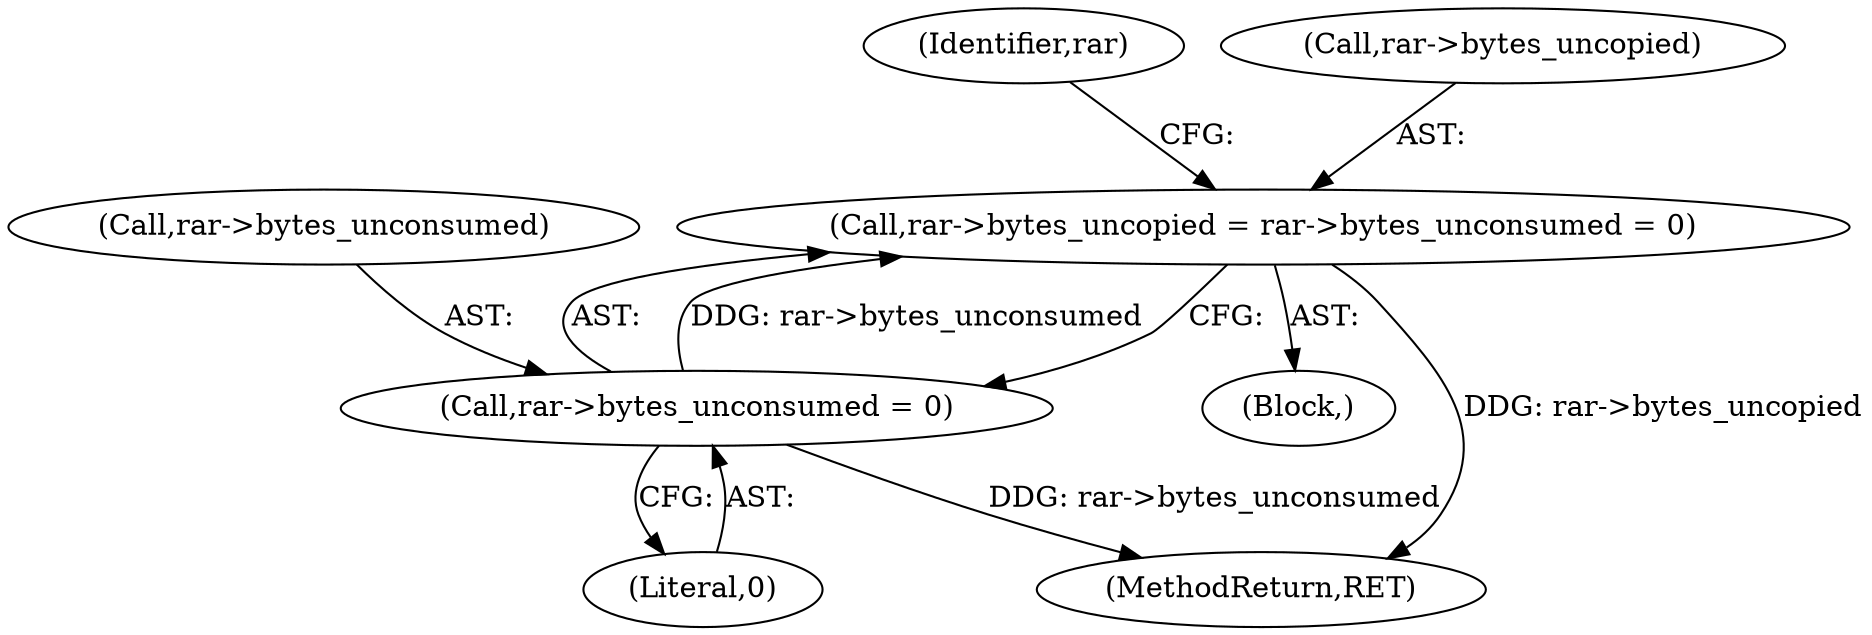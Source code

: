 digraph "0_libarchive_bfcfe6f04ed20db2504db8a254d1f40a1d84eb28_0@pointer" {
"1001517" [label="(Call,rar->bytes_uncopied = rar->bytes_unconsumed = 0)"];
"1001521" [label="(Call,rar->bytes_unconsumed = 0)"];
"1000121" [label="(Block,)"];
"1001521" [label="(Call,rar->bytes_unconsumed = 0)"];
"1001529" [label="(Identifier,rar)"];
"1001754" [label="(MethodReturn,RET)"];
"1001518" [label="(Call,rar->bytes_uncopied)"];
"1001525" [label="(Literal,0)"];
"1001517" [label="(Call,rar->bytes_uncopied = rar->bytes_unconsumed = 0)"];
"1001522" [label="(Call,rar->bytes_unconsumed)"];
"1001517" -> "1000121"  [label="AST: "];
"1001517" -> "1001521"  [label="CFG: "];
"1001518" -> "1001517"  [label="AST: "];
"1001521" -> "1001517"  [label="AST: "];
"1001529" -> "1001517"  [label="CFG: "];
"1001517" -> "1001754"  [label="DDG: rar->bytes_uncopied"];
"1001521" -> "1001517"  [label="DDG: rar->bytes_unconsumed"];
"1001521" -> "1001525"  [label="CFG: "];
"1001522" -> "1001521"  [label="AST: "];
"1001525" -> "1001521"  [label="AST: "];
"1001521" -> "1001754"  [label="DDG: rar->bytes_unconsumed"];
}
